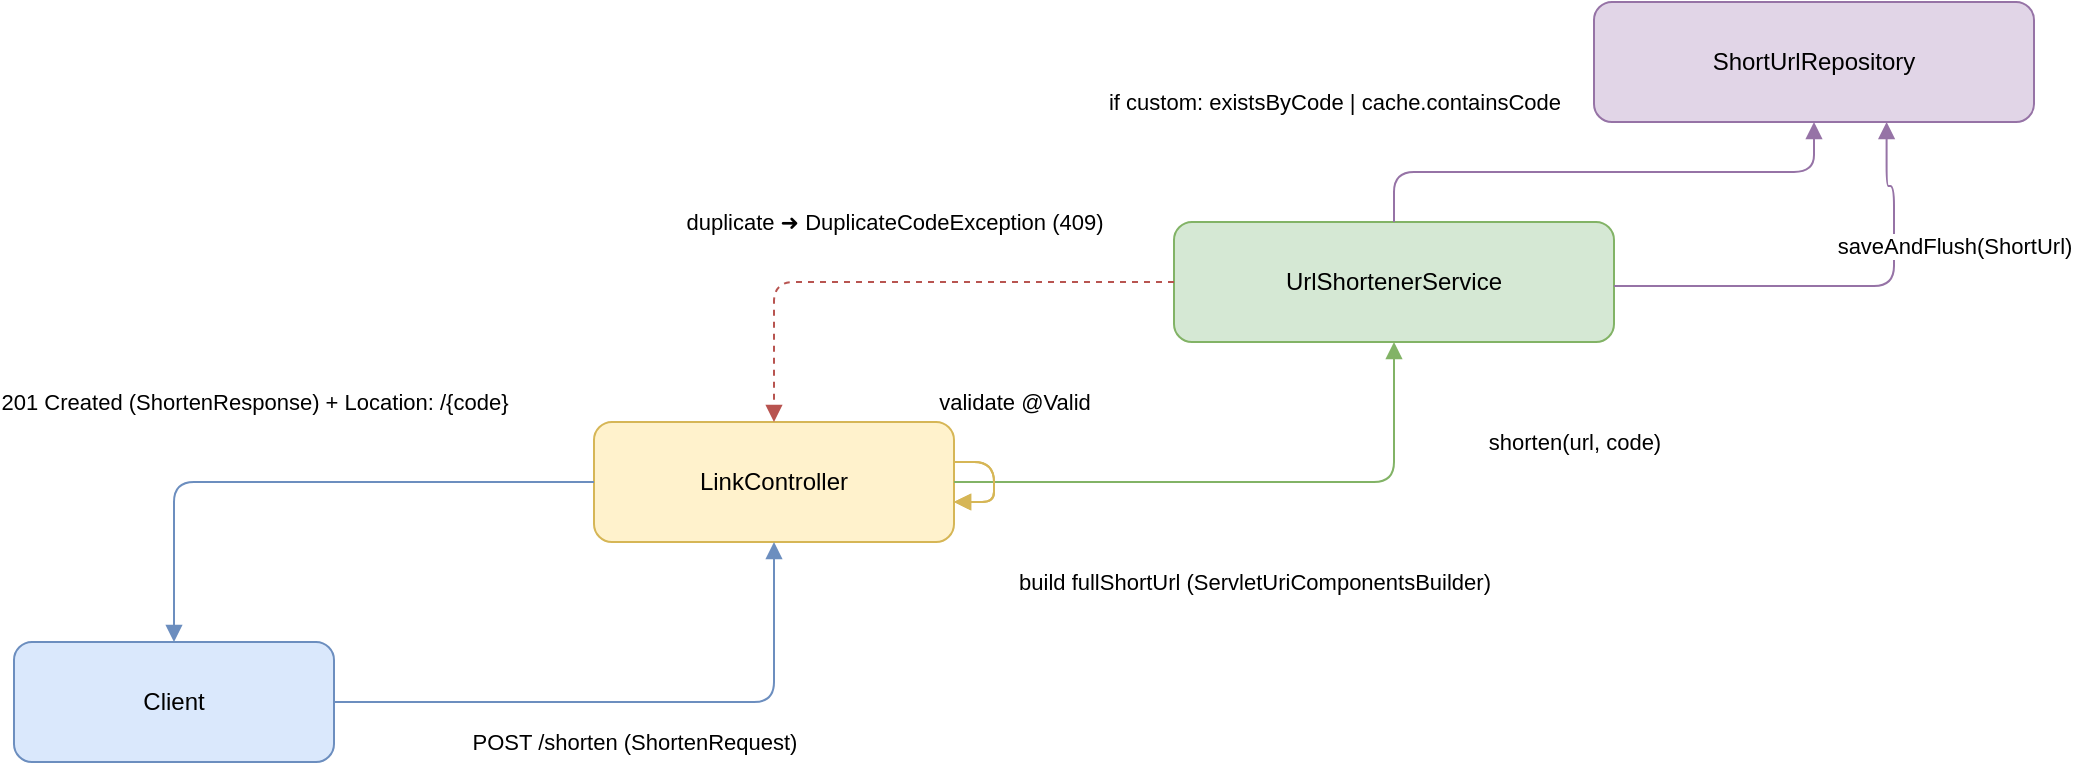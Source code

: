 <mxfile version="28.2.5">
  <diagram id="shorten-seq" name="Shorten Sequence">
    <mxGraphModel dx="1281" dy="527" grid="1" gridSize="10" guides="1" tooltips="1" connect="1" arrows="1" fold="1" page="1" pageScale="1" pageWidth="1100" pageHeight="850" math="0" shadow="0">
      <root>
        <mxCell id="0" />
        <mxCell id="1" parent="0" />
        <mxCell id="c1" value="Client" style="rounded=1;whiteSpace=wrap;html=1;fillColor=#dae8fc;strokeColor=#6c8ebf" parent="1" vertex="1">
          <mxGeometry x="30" y="360" width="160" height="60" as="geometry" />
        </mxCell>
        <mxCell id="c2" value="LinkController" style="rounded=1;whiteSpace=wrap;html=1;fillColor=#fff2cc;strokeColor=#d6b656" parent="1" vertex="1">
          <mxGeometry x="320" y="250" width="180" height="60" as="geometry" />
        </mxCell>
        <mxCell id="c3" value="UrlShortenerService" style="rounded=1;whiteSpace=wrap;html=1;fillColor=#d5e8d4;strokeColor=#82b366" parent="1" vertex="1">
          <mxGeometry x="610" y="150" width="220" height="60" as="geometry" />
        </mxCell>
        <mxCell id="c4" value="ShortUrlRepository" style="rounded=1;whiteSpace=wrap;html=1;fillColor=#e1d5e7;strokeColor=#9673a6" parent="1" vertex="1">
          <mxGeometry x="820" y="40" width="220" height="60" as="geometry" />
        </mxCell>
        <mxCell id="m1" value="POST /shorten (ShortenRequest)" style="edgeStyle=orthogonalEdgeStyle;html=1;endArrow=block;strokeColor=#6c8ebf" parent="1" source="c1" target="c2" edge="1">
          <mxGeometry y="-20" relative="1" as="geometry">
            <mxPoint as="offset" />
          </mxGeometry>
        </mxCell>
        <mxCell id="m2" value="validate @Valid" style="edgeStyle=orthogonalEdgeStyle;html=1;endArrow=block;strokeColor=#d6b656" parent="1" source="c2" target="c2" edge="1">
          <mxGeometry x="-0.333" y="32" relative="1" as="geometry">
            <mxPoint x="-22" y="-30" as="offset" />
          </mxGeometry>
        </mxCell>
        <mxCell id="m3" value="shorten(url, code)" style="edgeStyle=orthogonalEdgeStyle;html=1;endArrow=block;strokeColor=#82b366" parent="1" source="c2" target="c3" edge="1">
          <mxGeometry x="0.655" y="-90" relative="1" as="geometry">
            <mxPoint as="offset" />
          </mxGeometry>
        </mxCell>
        <mxCell id="m4" value="if custom: existsByCode | cache.containsCode" style="edgeStyle=orthogonalEdgeStyle;html=1;endArrow=block;strokeColor=#9673a6" parent="1" source="c3" target="c4" edge="1">
          <mxGeometry x="-0.808" y="46" relative="1" as="geometry">
            <mxPoint x="-30" y="11" as="offset" />
          </mxGeometry>
        </mxCell>
        <mxCell id="m5" value="duplicate ➜ DuplicateCodeException (409)" style="edgeStyle=orthogonalEdgeStyle;html=1;endArrow=block;strokeColor=#b85450;dashed=1" parent="1" source="c3" target="c2" edge="1">
          <mxGeometry x="0.037" y="-30" relative="1" as="geometry">
            <mxPoint as="offset" />
          </mxGeometry>
        </mxCell>
        <mxCell id="m6" value="saveAndFlush(ShortUrl)" style="edgeStyle=orthogonalEdgeStyle;html=1;endArrow=block;strokeColor=#9673a6;entryX=0.665;entryY=0.967;entryDx=0;entryDy=0;entryPerimeter=0;" parent="1" edge="1">
          <mxGeometry x="0.418" y="-30" relative="1" as="geometry">
            <mxPoint x="830" y="181.98" as="sourcePoint" />
            <mxPoint x="966.3" y="100.0" as="targetPoint" />
            <Array as="points">
              <mxPoint x="970" y="181.98" />
              <mxPoint x="970" y="131.98" />
              <mxPoint x="966" y="131.98" />
            </Array>
            <mxPoint as="offset" />
          </mxGeometry>
        </mxCell>
        <mxCell id="m7" value="build fullShortUrl (ServletUriComponentsBuilder)" style="edgeStyle=orthogonalEdgeStyle;html=1;endArrow=block;strokeColor=#d6b656" parent="1" source="c2" target="c2" edge="1">
          <mxGeometry x="0.333" y="136" relative="1" as="geometry">
            <mxPoint x="130" y="-96" as="offset" />
          </mxGeometry>
        </mxCell>
        <mxCell id="m8" value="201 Created (ShortenResponse) + Location: /{code}" style="edgeStyle=orthogonalEdgeStyle;html=1;endArrow=block;strokeColor=#6c8ebf" parent="1" source="c2" target="c1" edge="1">
          <mxGeometry x="0.172" y="-40" relative="1" as="geometry">
            <mxPoint as="offset" />
          </mxGeometry>
        </mxCell>
      </root>
    </mxGraphModel>
  </diagram>
</mxfile>
